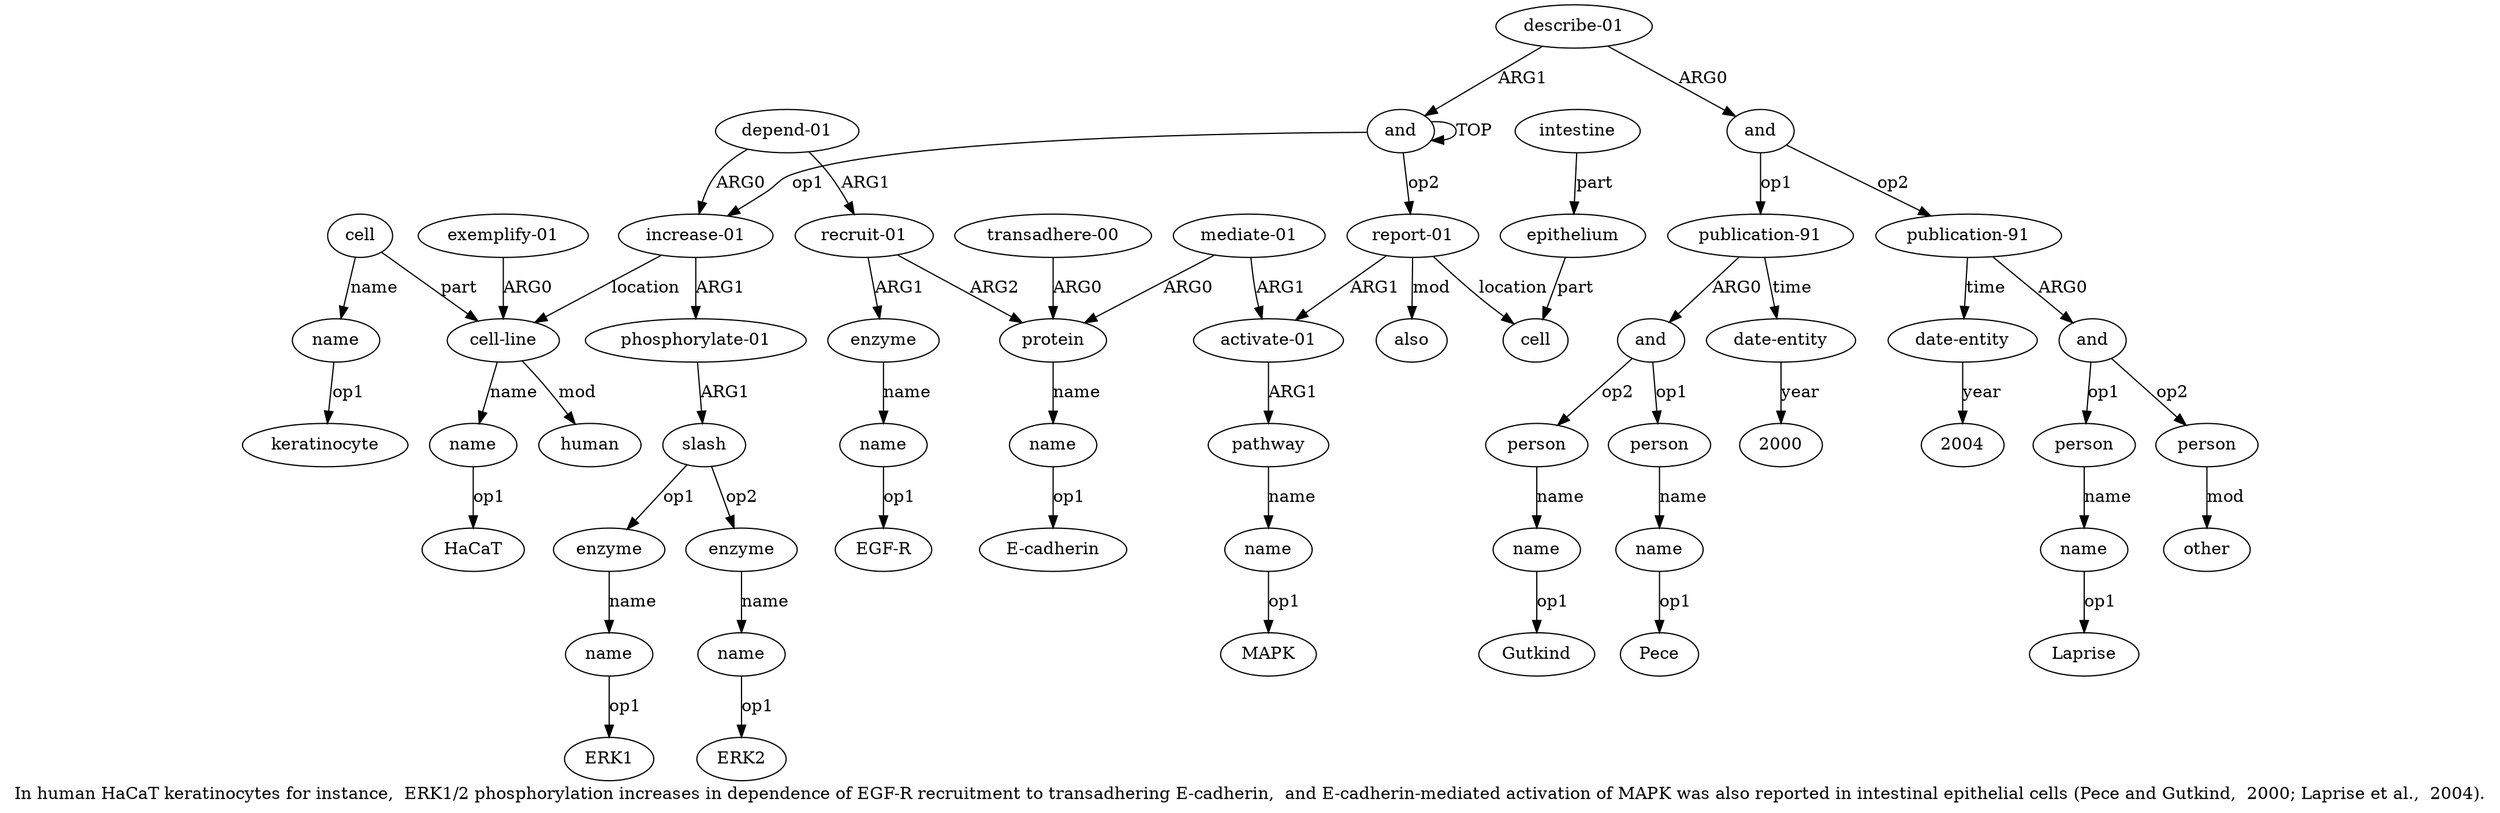 digraph  {
	graph [label="In human HaCaT keratinocytes for instance,  ERK1/2 phosphorylation increases in dependence of EGF-R recruitment to transadhering \
E-cadherin,  and E-cadherin-mediated activation of MAPK was also reported in intestinal epithelial cells (Pece and Gutkind,  2000; \
Laprise et al.,  2004)."];
	node [label="\N"];
	a20	 [color=black,
		gold_ind=20,
		gold_label=name,
		label=name,
		test_ind=20,
		test_label=name];
	"a20 keratinocyte"	 [color=black,
		gold_ind=-1,
		gold_label=keratinocyte,
		label=keratinocyte,
		test_ind=-1,
		test_label=keratinocyte];
	a20 -> "a20 keratinocyte" [key=0,
	color=black,
	gold_label=op1,
	label=op1,
	test_label=op1];
a21 [color=black,
	gold_ind=21,
	gold_label="report-01",
	label="report-01",
	test_ind=21,
	test_label="report-01"];
a22 [color=black,
	gold_ind=22,
	gold_label="activate-01",
	label="activate-01",
	test_ind=22,
	test_label="activate-01"];
a21 -> a22 [key=0,
color=black,
gold_label=ARG1,
label=ARG1,
test_label=ARG1];
a26 [color=black,
gold_ind=26,
gold_label=also,
label=also,
test_ind=26,
test_label=also];
a21 -> a26 [key=0,
color=black,
gold_label=mod,
label=mod,
test_label=mod];
a27 [color=black,
gold_ind=27,
gold_label=cell,
label=cell,
test_ind=27,
test_label=cell];
a21 -> a27 [key=0,
color=black,
gold_label=location,
label=location,
test_label=location];
a23 [color=black,
gold_ind=23,
gold_label=pathway,
label=pathway,
test_ind=23,
test_label=pathway];
a22 -> a23 [key=0,
color=black,
gold_label=ARG1,
label=ARG1,
test_label=ARG1];
a24 [color=black,
gold_ind=24,
gold_label=name,
label=name,
test_ind=24,
test_label=name];
a23 -> a24 [key=0,
color=black,
gold_label=name,
label=name,
test_label=name];
"a24 MAPK" [color=black,
gold_ind=-1,
gold_label=MAPK,
label=MAPK,
test_ind=-1,
test_label=MAPK];
a24 -> "a24 MAPK" [key=0,
color=black,
gold_label=op1,
label=op1,
test_label=op1];
a25 [color=black,
gold_ind=25,
gold_label="mediate-01",
label="mediate-01",
test_ind=25,
test_label="mediate-01"];
a25 -> a22 [key=0,
color=black,
gold_label=ARG1,
label=ARG1,
test_label=ARG1];
a12 [color=black,
gold_ind=12,
gold_label=protein,
label=protein,
test_ind=12,
test_label=protein];
a25 -> a12 [key=0,
color=black,
gold_label=ARG0,
label=ARG0,
test_label=ARG0];
a28 [color=black,
gold_ind=28,
gold_label=epithelium,
label=epithelium,
test_ind=28,
test_label=epithelium];
a28 -> a27 [key=0,
color=black,
gold_label=part,
label=part,
test_label=part];
a29 [color=black,
gold_ind=29,
gold_label=intestine,
label=intestine,
test_ind=29,
test_label=intestine];
a29 -> a28 [key=0,
color=black,
gold_label=part,
label=part,
test_label=part];
"a16 HaCaT" [color=black,
gold_ind=-1,
gold_label=HaCaT,
label=HaCaT,
test_ind=-1,
test_label=HaCaT];
a31 [color=black,
gold_ind=31,
gold_label=and,
label=and,
test_ind=31,
test_label=and];
a32 [color=black,
gold_ind=32,
gold_label="publication-91",
label="publication-91",
test_ind=32,
test_label="publication-91"];
a31 -> a32 [key=0,
color=black,
gold_label=op1,
label=op1,
test_label=op1];
a39 [color=black,
gold_ind=39,
gold_label="publication-91",
label="publication-91",
test_ind=39,
test_label="publication-91"];
a31 -> a39 [key=0,
color=black,
gold_label=op2,
label=op2,
test_label=op2];
"a5 ERK1" [color=black,
gold_ind=-1,
gold_label=ERK1,
label=ERK1,
test_ind=-1,
test_label=ERK1];
a30 [color=black,
gold_ind=30,
gold_label="describe-01",
label="describe-01",
test_ind=30,
test_label="describe-01"];
a30 -> a31 [key=0,
color=black,
gold_label=ARG0,
label=ARG0,
test_label=ARG0];
a0 [color=black,
gold_ind=0,
gold_label=and,
label=and,
test_ind=0,
test_label=and];
a30 -> a0 [key=0,
color=black,
gold_label=ARG1,
label=ARG1,
test_label=ARG1];
a37 [color=black,
gold_ind=37,
gold_label=name,
label=name,
test_ind=37,
test_label=name];
"a37 Gutkind" [color=black,
gold_ind=-1,
gold_label=Gutkind,
label=Gutkind,
test_ind=-1,
test_label=Gutkind];
a37 -> "a37 Gutkind" [key=0,
color=black,
gold_label=op1,
label=op1,
test_label=op1];
a36 [color=black,
gold_ind=36,
gold_label=person,
label=person,
test_ind=36,
test_label=person];
a36 -> a37 [key=0,
color=black,
gold_label=name,
label=name,
test_label=name];
a33 [color=black,
gold_ind=33,
gold_label=and,
label=and,
test_ind=33,
test_label=and];
a33 -> a36 [key=0,
color=black,
gold_label=op2,
label=op2,
test_label=op2];
a34 [color=black,
gold_ind=34,
gold_label=person,
label=person,
test_ind=34,
test_label=person];
a33 -> a34 [key=0,
color=black,
gold_label=op1,
label=op1,
test_label=op1];
a35 [color=black,
gold_ind=35,
gold_label=name,
label=name,
test_ind=35,
test_label=name];
"a35 Pece" [color=black,
gold_ind=-1,
gold_label=Pece,
label=Pece,
test_ind=-1,
test_label=Pece];
a35 -> "a35 Pece" [key=0,
color=black,
gold_label=op1,
label=op1,
test_label=op1];
a34 -> a35 [key=0,
color=black,
gold_label=name,
label=name,
test_label=name];
a32 -> a33 [key=0,
color=black,
gold_label=ARG0,
label=ARG0,
test_label=ARG0];
a38 [color=black,
gold_ind=38,
gold_label="date-entity",
label="date-entity",
test_ind=38,
test_label="date-entity"];
a32 -> a38 [key=0,
color=black,
gold_label=time,
label=time,
test_label=time];
"a11 EGF-R" [color=black,
gold_ind=-1,
gold_label="EGF-R",
label="EGF-R",
test_ind=-1,
test_label="EGF-R"];
a15 [color=black,
gold_ind=15,
gold_label="cell-line",
label="cell-line",
test_ind=15,
test_label="cell-line"];
a16 [color=black,
gold_ind=16,
gold_label=name,
label=name,
test_ind=16,
test_label=name];
a15 -> a16 [key=0,
color=black,
gold_label=name,
label=name,
test_label=name];
a18 [color=black,
gold_ind=18,
gold_label=human,
label=human,
test_ind=18,
test_label=human];
a15 -> a18 [key=0,
color=black,
gold_label=mod,
label=mod,
test_label=mod];
a14 [color=black,
gold_ind=14,
gold_label="transadhere-00",
label="transadhere-00",
test_ind=14,
test_label="transadhere-00"];
a14 -> a12 [key=0,
color=black,
gold_label=ARG0,
label=ARG0,
test_label=ARG0];
a17 [color=black,
gold_ind=17,
gold_label="exemplify-01",
label="exemplify-01",
test_ind=17,
test_label="exemplify-01"];
a17 -> a15 [key=0,
color=black,
gold_label=ARG0,
label=ARG0,
test_label=ARG0];
a16 -> "a16 HaCaT" [key=0,
color=black,
gold_label=op1,
label=op1,
test_label=op1];
a11 [color=black,
gold_ind=11,
gold_label=name,
label=name,
test_ind=11,
test_label=name];
a11 -> "a11 EGF-R" [key=0,
color=black,
gold_label=op1,
label=op1,
test_label=op1];
a10 [color=black,
gold_ind=10,
gold_label=enzyme,
label=enzyme,
test_ind=10,
test_label=enzyme];
a10 -> a11 [key=0,
color=black,
gold_label=name,
label=name,
test_label=name];
a13 [color=black,
gold_ind=13,
gold_label=name,
label=name,
test_ind=13,
test_label=name];
"a13 E-cadherin" [color=black,
gold_ind=-1,
gold_label="E-cadherin",
label="E-cadherin",
test_ind=-1,
test_label="E-cadherin"];
a13 -> "a13 E-cadherin" [key=0,
color=black,
gold_label=op1,
label=op1,
test_label=op1];
a12 -> a13 [key=0,
color=black,
gold_label=name,
label=name,
test_label=name];
"a42 Laprise" [color=black,
gold_ind=-1,
gold_label=Laprise,
label=Laprise,
test_ind=-1,
test_label=Laprise];
a45 [color=black,
gold_ind=45,
gold_label="date-entity",
label="date-entity",
test_ind=45,
test_label="date-entity"];
a39 -> a45 [key=0,
color=black,
gold_label=time,
label=time,
test_label=time];
a40 [color=black,
gold_ind=40,
gold_label=and,
label=and,
test_ind=40,
test_label=and];
a39 -> a40 [key=0,
color=black,
gold_label=ARG0,
label=ARG0,
test_label=ARG0];
"a38 2000" [color=black,
gold_ind=-1,
gold_label=2000,
label=2000,
test_ind=-1,
test_label=2000];
a38 -> "a38 2000" [key=0,
color=black,
gold_label=year,
label=year,
test_label=year];
a19 [color=black,
gold_ind=19,
gold_label=cell,
label=cell,
test_ind=19,
test_label=cell];
a19 -> a20 [key=0,
color=black,
gold_label=name,
label=name,
test_label=name];
a19 -> a15 [key=0,
color=black,
gold_label=part,
label=part,
test_label=part];
"a7 ERK2" [color=black,
gold_ind=-1,
gold_label=ERK2,
label=ERK2,
test_ind=-1,
test_label=ERK2];
a1 [color=black,
gold_ind=1,
gold_label="increase-01",
label="increase-01",
test_ind=1,
test_label="increase-01"];
a1 -> a15 [key=0,
color=black,
gold_label=location,
label=location,
test_label=location];
a2 [color=black,
gold_ind=2,
gold_label="phosphorylate-01",
label="phosphorylate-01",
test_ind=2,
test_label="phosphorylate-01"];
a1 -> a2 [key=0,
color=black,
gold_label=ARG1,
label=ARG1,
test_label=ARG1];
a0 -> a21 [key=0,
color=black,
gold_label=op2,
label=op2,
test_label=op2];
a0 -> a1 [key=0,
color=black,
gold_label=op1,
label=op1,
test_label=op1];
a0 -> a0 [key=0,
color=black,
gold_label=TOP,
label=TOP,
test_label=TOP];
a3 [color=black,
gold_ind=3,
gold_label=slash,
label=slash,
test_ind=3,
test_label=slash];
a4 [color=black,
gold_ind=4,
gold_label=enzyme,
label=enzyme,
test_ind=4,
test_label=enzyme];
a3 -> a4 [key=0,
color=black,
gold_label=op1,
label=op1,
test_label=op1];
a6 [color=black,
gold_ind=6,
gold_label=enzyme,
label=enzyme,
test_ind=6,
test_label=enzyme];
a3 -> a6 [key=0,
color=black,
gold_label=op2,
label=op2,
test_label=op2];
a2 -> a3 [key=0,
color=black,
gold_label=ARG1,
label=ARG1,
test_label=ARG1];
a5 [color=black,
gold_ind=5,
gold_label=name,
label=name,
test_ind=5,
test_label=name];
a5 -> "a5 ERK1" [key=0,
color=black,
gold_label=op1,
label=op1,
test_label=op1];
a4 -> a5 [key=0,
color=black,
gold_label=name,
label=name,
test_label=name];
a7 [color=black,
gold_ind=7,
gold_label=name,
label=name,
test_ind=7,
test_label=name];
a7 -> "a7 ERK2" [key=0,
color=black,
gold_label=op1,
label=op1,
test_label=op1];
a6 -> a7 [key=0,
color=black,
gold_label=name,
label=name,
test_label=name];
a9 [color=black,
gold_ind=9,
gold_label="recruit-01",
label="recruit-01",
test_ind=9,
test_label="recruit-01"];
a9 -> a10 [key=0,
color=black,
gold_label=ARG1,
label=ARG1,
test_label=ARG1];
a9 -> a12 [key=0,
color=black,
gold_label=ARG2,
label=ARG2,
test_label=ARG2];
a8 [color=black,
gold_ind=8,
gold_label="depend-01",
label="depend-01",
test_ind=8,
test_label="depend-01"];
a8 -> a1 [key=0,
color=black,
gold_label=ARG0,
label=ARG0,
test_label=ARG0];
a8 -> a9 [key=0,
color=black,
gold_label=ARG1,
label=ARG1,
test_label=ARG1];
"a45 2004" [color=black,
gold_ind=-1,
gold_label=2004,
label=2004,
test_ind=-1,
test_label=2004];
a44 [color=black,
gold_ind=44,
gold_label=other,
label=other,
test_ind=44,
test_label=other];
a45 -> "a45 2004" [key=0,
color=black,
gold_label=year,
label=year,
test_label=year];
a42 [color=black,
gold_ind=42,
gold_label=name,
label=name,
test_ind=42,
test_label=name];
a42 -> "a42 Laprise" [key=0,
color=black,
gold_label=op1,
label=op1,
test_label=op1];
a43 [color=black,
gold_ind=43,
gold_label=person,
label=person,
test_ind=43,
test_label=person];
a43 -> a44 [key=0,
color=black,
gold_label=mod,
label=mod,
test_label=mod];
a40 -> a43 [key=0,
color=black,
gold_label=op2,
label=op2,
test_label=op2];
a41 [color=black,
gold_ind=41,
gold_label=person,
label=person,
test_ind=41,
test_label=person];
a40 -> a41 [key=0,
color=black,
gold_label=op1,
label=op1,
test_label=op1];
a41 -> a42 [key=0,
color=black,
gold_label=name,
label=name,
test_label=name];
}
